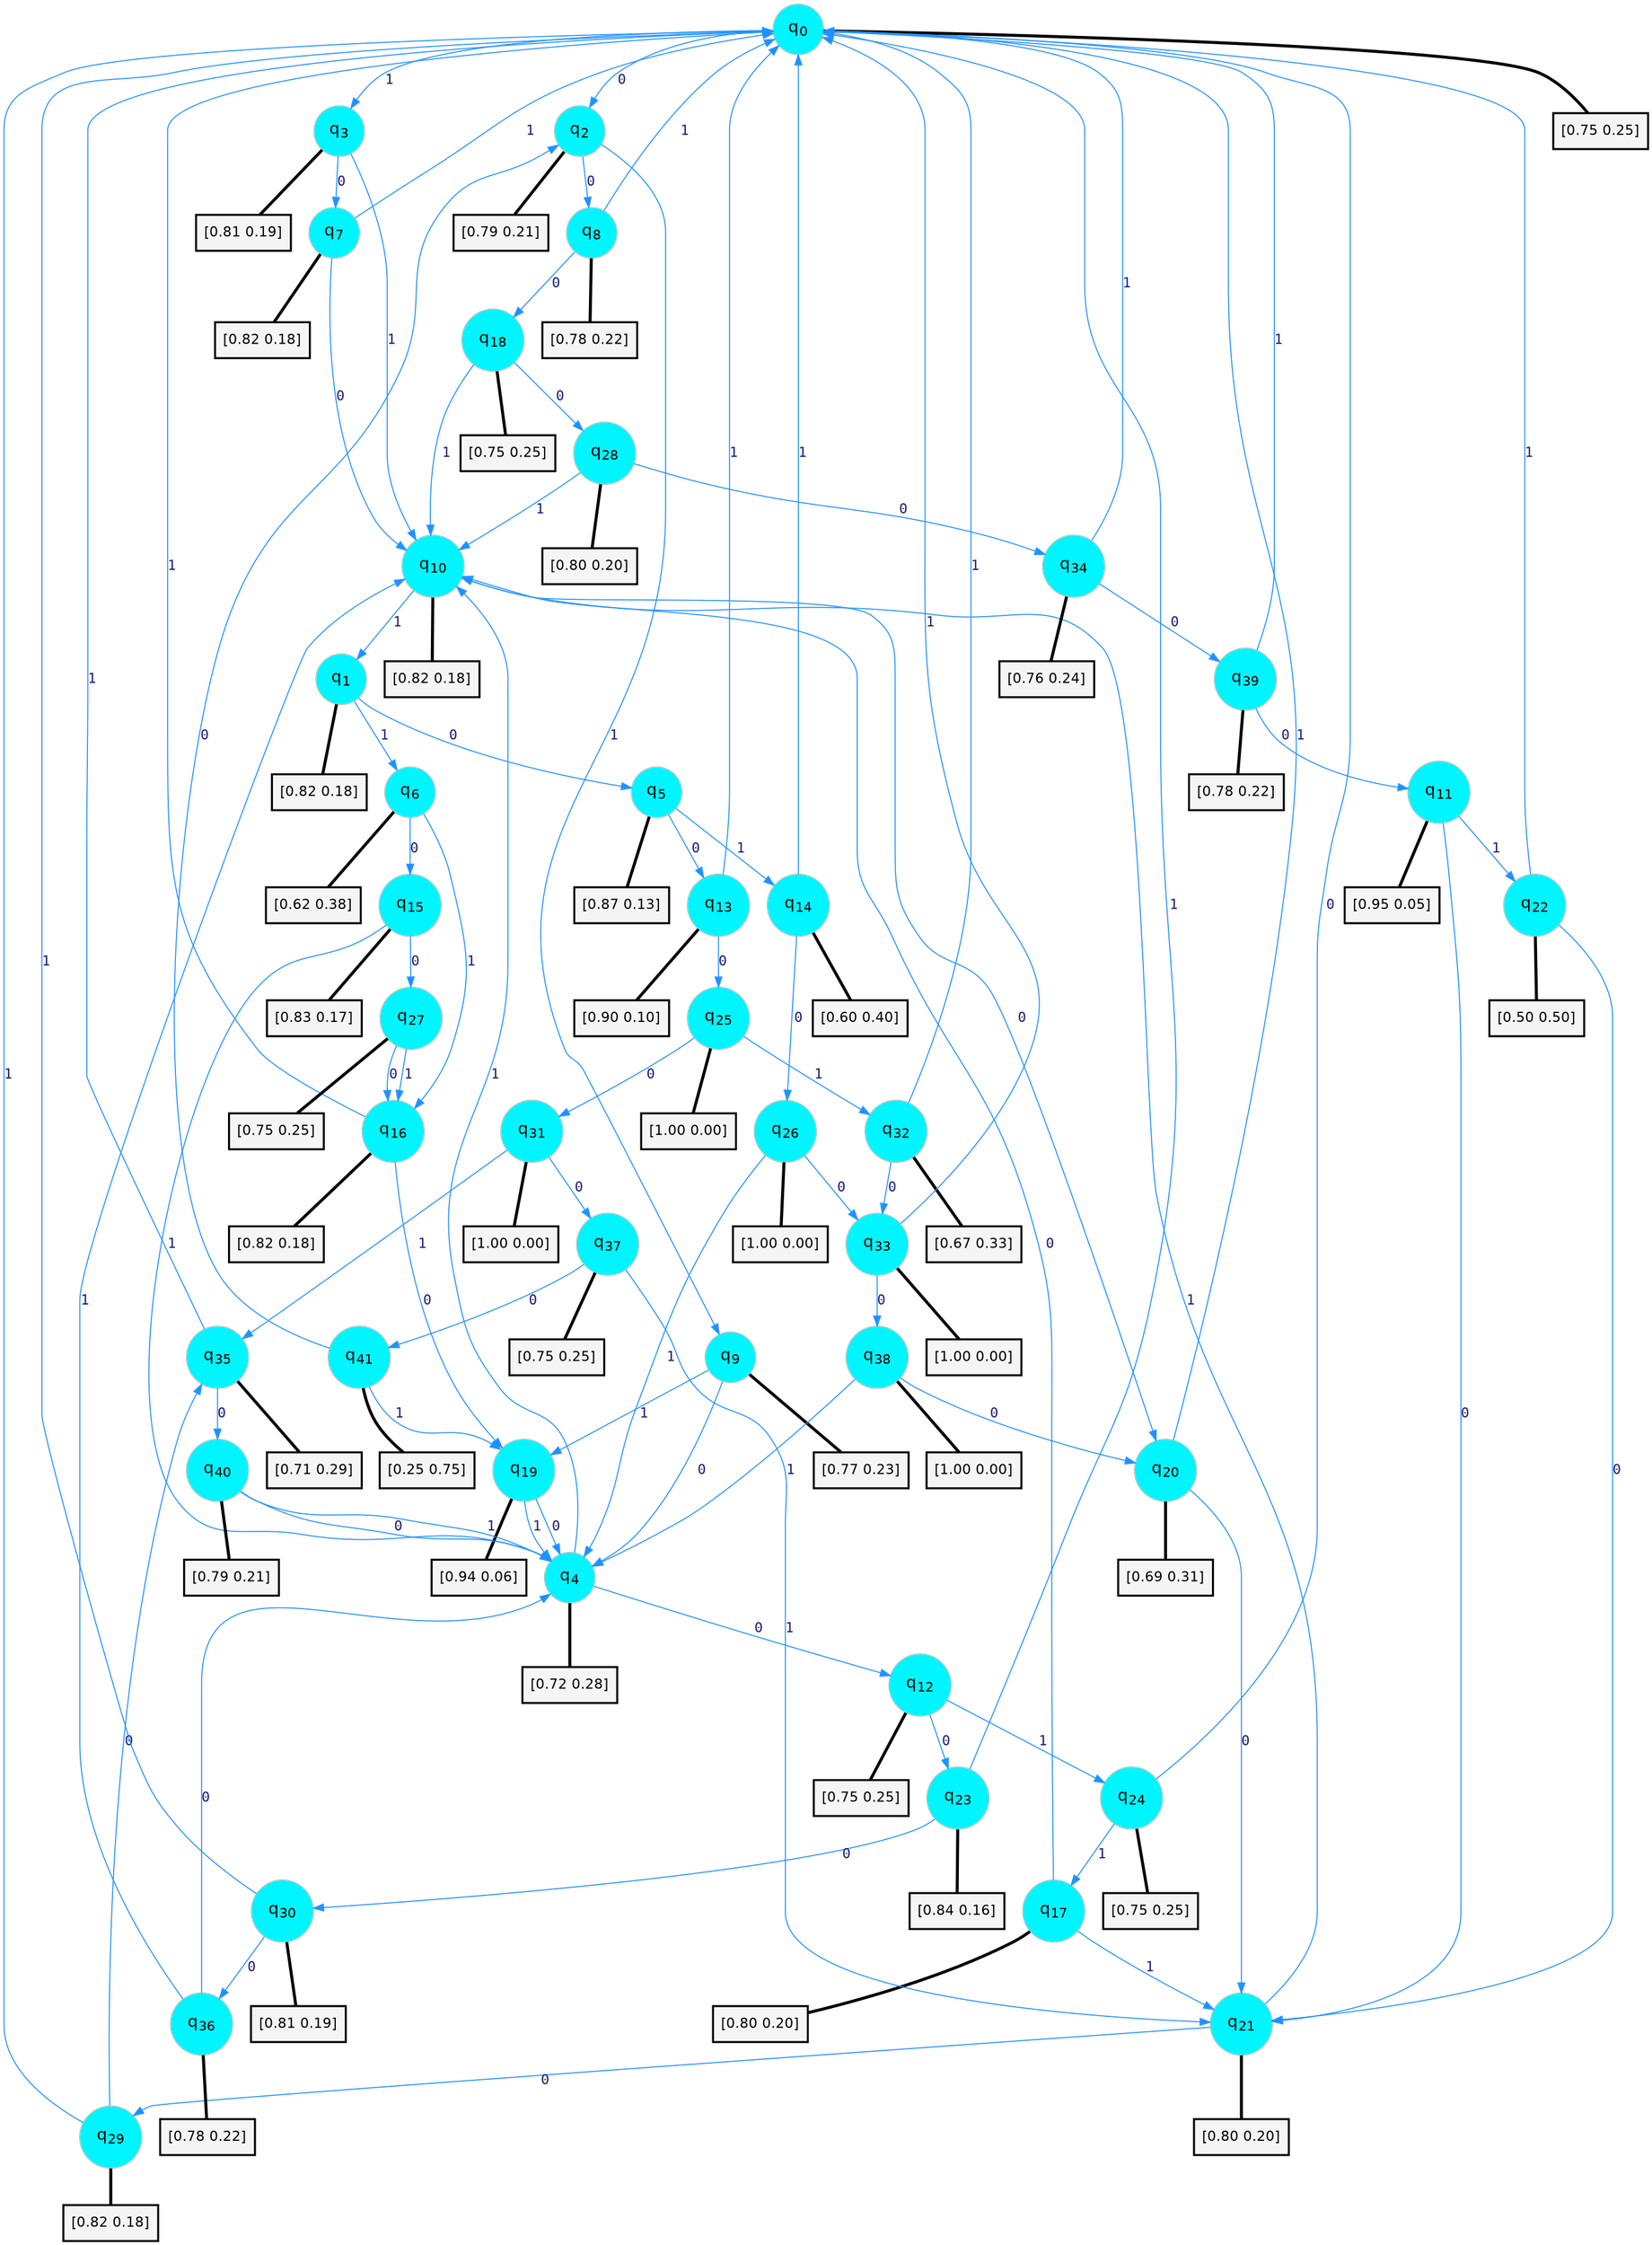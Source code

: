 digraph G {
graph [
bgcolor=transparent, dpi=300, rankdir=TD, size="40,25"];
node [
color=gray, fillcolor=turquoise1, fontcolor=black, fontname=Helvetica, fontsize=16, fontweight=bold, shape=circle, style=filled];
edge [
arrowsize=1, color=dodgerblue1, fontcolor=midnightblue, fontname=courier, fontweight=bold, penwidth=1, style=solid, weight=20];
0[label=<q<SUB>0</SUB>>];
1[label=<q<SUB>1</SUB>>];
2[label=<q<SUB>2</SUB>>];
3[label=<q<SUB>3</SUB>>];
4[label=<q<SUB>4</SUB>>];
5[label=<q<SUB>5</SUB>>];
6[label=<q<SUB>6</SUB>>];
7[label=<q<SUB>7</SUB>>];
8[label=<q<SUB>8</SUB>>];
9[label=<q<SUB>9</SUB>>];
10[label=<q<SUB>10</SUB>>];
11[label=<q<SUB>11</SUB>>];
12[label=<q<SUB>12</SUB>>];
13[label=<q<SUB>13</SUB>>];
14[label=<q<SUB>14</SUB>>];
15[label=<q<SUB>15</SUB>>];
16[label=<q<SUB>16</SUB>>];
17[label=<q<SUB>17</SUB>>];
18[label=<q<SUB>18</SUB>>];
19[label=<q<SUB>19</SUB>>];
20[label=<q<SUB>20</SUB>>];
21[label=<q<SUB>21</SUB>>];
22[label=<q<SUB>22</SUB>>];
23[label=<q<SUB>23</SUB>>];
24[label=<q<SUB>24</SUB>>];
25[label=<q<SUB>25</SUB>>];
26[label=<q<SUB>26</SUB>>];
27[label=<q<SUB>27</SUB>>];
28[label=<q<SUB>28</SUB>>];
29[label=<q<SUB>29</SUB>>];
30[label=<q<SUB>30</SUB>>];
31[label=<q<SUB>31</SUB>>];
32[label=<q<SUB>32</SUB>>];
33[label=<q<SUB>33</SUB>>];
34[label=<q<SUB>34</SUB>>];
35[label=<q<SUB>35</SUB>>];
36[label=<q<SUB>36</SUB>>];
37[label=<q<SUB>37</SUB>>];
38[label=<q<SUB>38</SUB>>];
39[label=<q<SUB>39</SUB>>];
40[label=<q<SUB>40</SUB>>];
41[label=<q<SUB>41</SUB>>];
42[label="[0.75 0.25]", shape=box,fontcolor=black, fontname=Helvetica, fontsize=14, penwidth=2, fillcolor=whitesmoke,color=black];
43[label="[0.82 0.18]", shape=box,fontcolor=black, fontname=Helvetica, fontsize=14, penwidth=2, fillcolor=whitesmoke,color=black];
44[label="[0.79 0.21]", shape=box,fontcolor=black, fontname=Helvetica, fontsize=14, penwidth=2, fillcolor=whitesmoke,color=black];
45[label="[0.81 0.19]", shape=box,fontcolor=black, fontname=Helvetica, fontsize=14, penwidth=2, fillcolor=whitesmoke,color=black];
46[label="[0.72 0.28]", shape=box,fontcolor=black, fontname=Helvetica, fontsize=14, penwidth=2, fillcolor=whitesmoke,color=black];
47[label="[0.87 0.13]", shape=box,fontcolor=black, fontname=Helvetica, fontsize=14, penwidth=2, fillcolor=whitesmoke,color=black];
48[label="[0.62 0.38]", shape=box,fontcolor=black, fontname=Helvetica, fontsize=14, penwidth=2, fillcolor=whitesmoke,color=black];
49[label="[0.82 0.18]", shape=box,fontcolor=black, fontname=Helvetica, fontsize=14, penwidth=2, fillcolor=whitesmoke,color=black];
50[label="[0.78 0.22]", shape=box,fontcolor=black, fontname=Helvetica, fontsize=14, penwidth=2, fillcolor=whitesmoke,color=black];
51[label="[0.77 0.23]", shape=box,fontcolor=black, fontname=Helvetica, fontsize=14, penwidth=2, fillcolor=whitesmoke,color=black];
52[label="[0.82 0.18]", shape=box,fontcolor=black, fontname=Helvetica, fontsize=14, penwidth=2, fillcolor=whitesmoke,color=black];
53[label="[0.95 0.05]", shape=box,fontcolor=black, fontname=Helvetica, fontsize=14, penwidth=2, fillcolor=whitesmoke,color=black];
54[label="[0.75 0.25]", shape=box,fontcolor=black, fontname=Helvetica, fontsize=14, penwidth=2, fillcolor=whitesmoke,color=black];
55[label="[0.90 0.10]", shape=box,fontcolor=black, fontname=Helvetica, fontsize=14, penwidth=2, fillcolor=whitesmoke,color=black];
56[label="[0.60 0.40]", shape=box,fontcolor=black, fontname=Helvetica, fontsize=14, penwidth=2, fillcolor=whitesmoke,color=black];
57[label="[0.83 0.17]", shape=box,fontcolor=black, fontname=Helvetica, fontsize=14, penwidth=2, fillcolor=whitesmoke,color=black];
58[label="[0.82 0.18]", shape=box,fontcolor=black, fontname=Helvetica, fontsize=14, penwidth=2, fillcolor=whitesmoke,color=black];
59[label="[0.80 0.20]", shape=box,fontcolor=black, fontname=Helvetica, fontsize=14, penwidth=2, fillcolor=whitesmoke,color=black];
60[label="[0.75 0.25]", shape=box,fontcolor=black, fontname=Helvetica, fontsize=14, penwidth=2, fillcolor=whitesmoke,color=black];
61[label="[0.94 0.06]", shape=box,fontcolor=black, fontname=Helvetica, fontsize=14, penwidth=2, fillcolor=whitesmoke,color=black];
62[label="[0.69 0.31]", shape=box,fontcolor=black, fontname=Helvetica, fontsize=14, penwidth=2, fillcolor=whitesmoke,color=black];
63[label="[0.80 0.20]", shape=box,fontcolor=black, fontname=Helvetica, fontsize=14, penwidth=2, fillcolor=whitesmoke,color=black];
64[label="[0.50 0.50]", shape=box,fontcolor=black, fontname=Helvetica, fontsize=14, penwidth=2, fillcolor=whitesmoke,color=black];
65[label="[0.84 0.16]", shape=box,fontcolor=black, fontname=Helvetica, fontsize=14, penwidth=2, fillcolor=whitesmoke,color=black];
66[label="[0.75 0.25]", shape=box,fontcolor=black, fontname=Helvetica, fontsize=14, penwidth=2, fillcolor=whitesmoke,color=black];
67[label="[1.00 0.00]", shape=box,fontcolor=black, fontname=Helvetica, fontsize=14, penwidth=2, fillcolor=whitesmoke,color=black];
68[label="[1.00 0.00]", shape=box,fontcolor=black, fontname=Helvetica, fontsize=14, penwidth=2, fillcolor=whitesmoke,color=black];
69[label="[0.75 0.25]", shape=box,fontcolor=black, fontname=Helvetica, fontsize=14, penwidth=2, fillcolor=whitesmoke,color=black];
70[label="[0.80 0.20]", shape=box,fontcolor=black, fontname=Helvetica, fontsize=14, penwidth=2, fillcolor=whitesmoke,color=black];
71[label="[0.82 0.18]", shape=box,fontcolor=black, fontname=Helvetica, fontsize=14, penwidth=2, fillcolor=whitesmoke,color=black];
72[label="[0.81 0.19]", shape=box,fontcolor=black, fontname=Helvetica, fontsize=14, penwidth=2, fillcolor=whitesmoke,color=black];
73[label="[1.00 0.00]", shape=box,fontcolor=black, fontname=Helvetica, fontsize=14, penwidth=2, fillcolor=whitesmoke,color=black];
74[label="[0.67 0.33]", shape=box,fontcolor=black, fontname=Helvetica, fontsize=14, penwidth=2, fillcolor=whitesmoke,color=black];
75[label="[1.00 0.00]", shape=box,fontcolor=black, fontname=Helvetica, fontsize=14, penwidth=2, fillcolor=whitesmoke,color=black];
76[label="[0.76 0.24]", shape=box,fontcolor=black, fontname=Helvetica, fontsize=14, penwidth=2, fillcolor=whitesmoke,color=black];
77[label="[0.71 0.29]", shape=box,fontcolor=black, fontname=Helvetica, fontsize=14, penwidth=2, fillcolor=whitesmoke,color=black];
78[label="[0.78 0.22]", shape=box,fontcolor=black, fontname=Helvetica, fontsize=14, penwidth=2, fillcolor=whitesmoke,color=black];
79[label="[0.75 0.25]", shape=box,fontcolor=black, fontname=Helvetica, fontsize=14, penwidth=2, fillcolor=whitesmoke,color=black];
80[label="[1.00 0.00]", shape=box,fontcolor=black, fontname=Helvetica, fontsize=14, penwidth=2, fillcolor=whitesmoke,color=black];
81[label="[0.78 0.22]", shape=box,fontcolor=black, fontname=Helvetica, fontsize=14, penwidth=2, fillcolor=whitesmoke,color=black];
82[label="[0.79 0.21]", shape=box,fontcolor=black, fontname=Helvetica, fontsize=14, penwidth=2, fillcolor=whitesmoke,color=black];
83[label="[0.25 0.75]", shape=box,fontcolor=black, fontname=Helvetica, fontsize=14, penwidth=2, fillcolor=whitesmoke,color=black];
0->2 [label=0];
0->3 [label=1];
0->42 [arrowhead=none, penwidth=3,color=black];
1->5 [label=0];
1->6 [label=1];
1->43 [arrowhead=none, penwidth=3,color=black];
2->8 [label=0];
2->9 [label=1];
2->44 [arrowhead=none, penwidth=3,color=black];
3->7 [label=0];
3->10 [label=1];
3->45 [arrowhead=none, penwidth=3,color=black];
4->12 [label=0];
4->10 [label=1];
4->46 [arrowhead=none, penwidth=3,color=black];
5->13 [label=0];
5->14 [label=1];
5->47 [arrowhead=none, penwidth=3,color=black];
6->15 [label=0];
6->16 [label=1];
6->48 [arrowhead=none, penwidth=3,color=black];
7->10 [label=0];
7->0 [label=1];
7->49 [arrowhead=none, penwidth=3,color=black];
8->18 [label=0];
8->0 [label=1];
8->50 [arrowhead=none, penwidth=3,color=black];
9->4 [label=0];
9->19 [label=1];
9->51 [arrowhead=none, penwidth=3,color=black];
10->20 [label=0];
10->1 [label=1];
10->52 [arrowhead=none, penwidth=3,color=black];
11->21 [label=0];
11->22 [label=1];
11->53 [arrowhead=none, penwidth=3,color=black];
12->23 [label=0];
12->24 [label=1];
12->54 [arrowhead=none, penwidth=3,color=black];
13->25 [label=0];
13->0 [label=1];
13->55 [arrowhead=none, penwidth=3,color=black];
14->26 [label=0];
14->0 [label=1];
14->56 [arrowhead=none, penwidth=3,color=black];
15->27 [label=0];
15->4 [label=1];
15->57 [arrowhead=none, penwidth=3,color=black];
16->19 [label=0];
16->0 [label=1];
16->58 [arrowhead=none, penwidth=3,color=black];
17->10 [label=0];
17->21 [label=1];
17->59 [arrowhead=none, penwidth=3,color=black];
18->28 [label=0];
18->10 [label=1];
18->60 [arrowhead=none, penwidth=3,color=black];
19->4 [label=0];
19->4 [label=1];
19->61 [arrowhead=none, penwidth=3,color=black];
20->21 [label=0];
20->0 [label=1];
20->62 [arrowhead=none, penwidth=3,color=black];
21->29 [label=0];
21->10 [label=1];
21->63 [arrowhead=none, penwidth=3,color=black];
22->21 [label=0];
22->0 [label=1];
22->64 [arrowhead=none, penwidth=3,color=black];
23->30 [label=0];
23->0 [label=1];
23->65 [arrowhead=none, penwidth=3,color=black];
24->0 [label=0];
24->17 [label=1];
24->66 [arrowhead=none, penwidth=3,color=black];
25->31 [label=0];
25->32 [label=1];
25->67 [arrowhead=none, penwidth=3,color=black];
26->33 [label=0];
26->4 [label=1];
26->68 [arrowhead=none, penwidth=3,color=black];
27->16 [label=0];
27->16 [label=1];
27->69 [arrowhead=none, penwidth=3,color=black];
28->34 [label=0];
28->10 [label=1];
28->70 [arrowhead=none, penwidth=3,color=black];
29->35 [label=0];
29->0 [label=1];
29->71 [arrowhead=none, penwidth=3,color=black];
30->36 [label=0];
30->0 [label=1];
30->72 [arrowhead=none, penwidth=3,color=black];
31->37 [label=0];
31->35 [label=1];
31->73 [arrowhead=none, penwidth=3,color=black];
32->33 [label=0];
32->0 [label=1];
32->74 [arrowhead=none, penwidth=3,color=black];
33->38 [label=0];
33->0 [label=1];
33->75 [arrowhead=none, penwidth=3,color=black];
34->39 [label=0];
34->0 [label=1];
34->76 [arrowhead=none, penwidth=3,color=black];
35->40 [label=0];
35->0 [label=1];
35->77 [arrowhead=none, penwidth=3,color=black];
36->4 [label=0];
36->10 [label=1];
36->78 [arrowhead=none, penwidth=3,color=black];
37->41 [label=0];
37->21 [label=1];
37->79 [arrowhead=none, penwidth=3,color=black];
38->20 [label=0];
38->4 [label=1];
38->80 [arrowhead=none, penwidth=3,color=black];
39->11 [label=0];
39->0 [label=1];
39->81 [arrowhead=none, penwidth=3,color=black];
40->4 [label=0];
40->4 [label=1];
40->82 [arrowhead=none, penwidth=3,color=black];
41->2 [label=0];
41->19 [label=1];
41->83 [arrowhead=none, penwidth=3,color=black];
}
